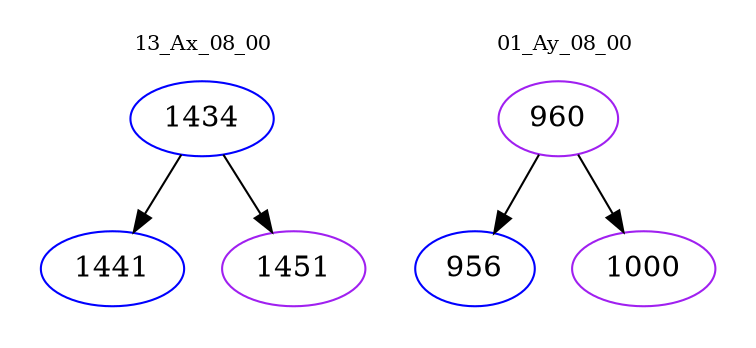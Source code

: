 digraph{
subgraph cluster_0 {
color = white
label = "13_Ax_08_00";
fontsize=10;
T0_1434 [label="1434", color="blue"]
T0_1434 -> T0_1441 [color="black"]
T0_1441 [label="1441", color="blue"]
T0_1434 -> T0_1451 [color="black"]
T0_1451 [label="1451", color="purple"]
}
subgraph cluster_1 {
color = white
label = "01_Ay_08_00";
fontsize=10;
T1_960 [label="960", color="purple"]
T1_960 -> T1_956 [color="black"]
T1_956 [label="956", color="blue"]
T1_960 -> T1_1000 [color="black"]
T1_1000 [label="1000", color="purple"]
}
}

